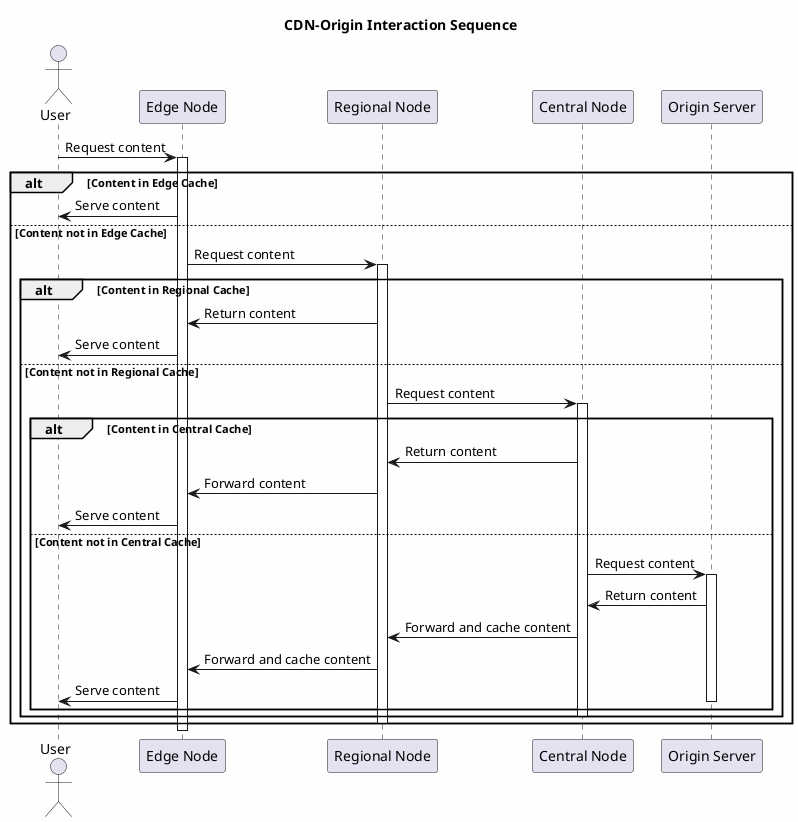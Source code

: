 @startuml CDN-Origin Interaction Sequence
!define RECTANGLE class

skinparam backgroundColor #FEFEFE
skinparam handwritten false
skinparam defaultFontName Arial

title CDN-Origin Interaction Sequence

actor User
participant "Edge Node" as Edge
participant "Regional Node" as Regional
participant "Central Node" as Central
participant "Origin Server" as Origin

User -> Edge : Request content
activate Edge

alt Content in Edge Cache
    Edge -> User : Serve content
else Content not in Edge Cache
    Edge -> Regional : Request content
    activate Regional
    
    alt Content in Regional Cache
        Regional -> Edge : Return content
        Edge -> User : Serve content
    else Content not in Regional Cache
        Regional -> Central : Request content
        activate Central
        
        alt Content in Central Cache
            Central -> Regional : Return content
            Regional -> Edge : Forward content
            Edge -> User : Serve content
        else Content not in Central Cache
            Central -> Origin : Request content
            activate Origin
            Origin -> Central : Return content
            Central -> Regional : Forward and cache content
            Regional -> Edge : Forward and cache content
            Edge -> User : Serve content
            deactivate Origin
        end
        deactivate Central
    end
    deactivate Regional
end
deactivate Edge

@enduml
